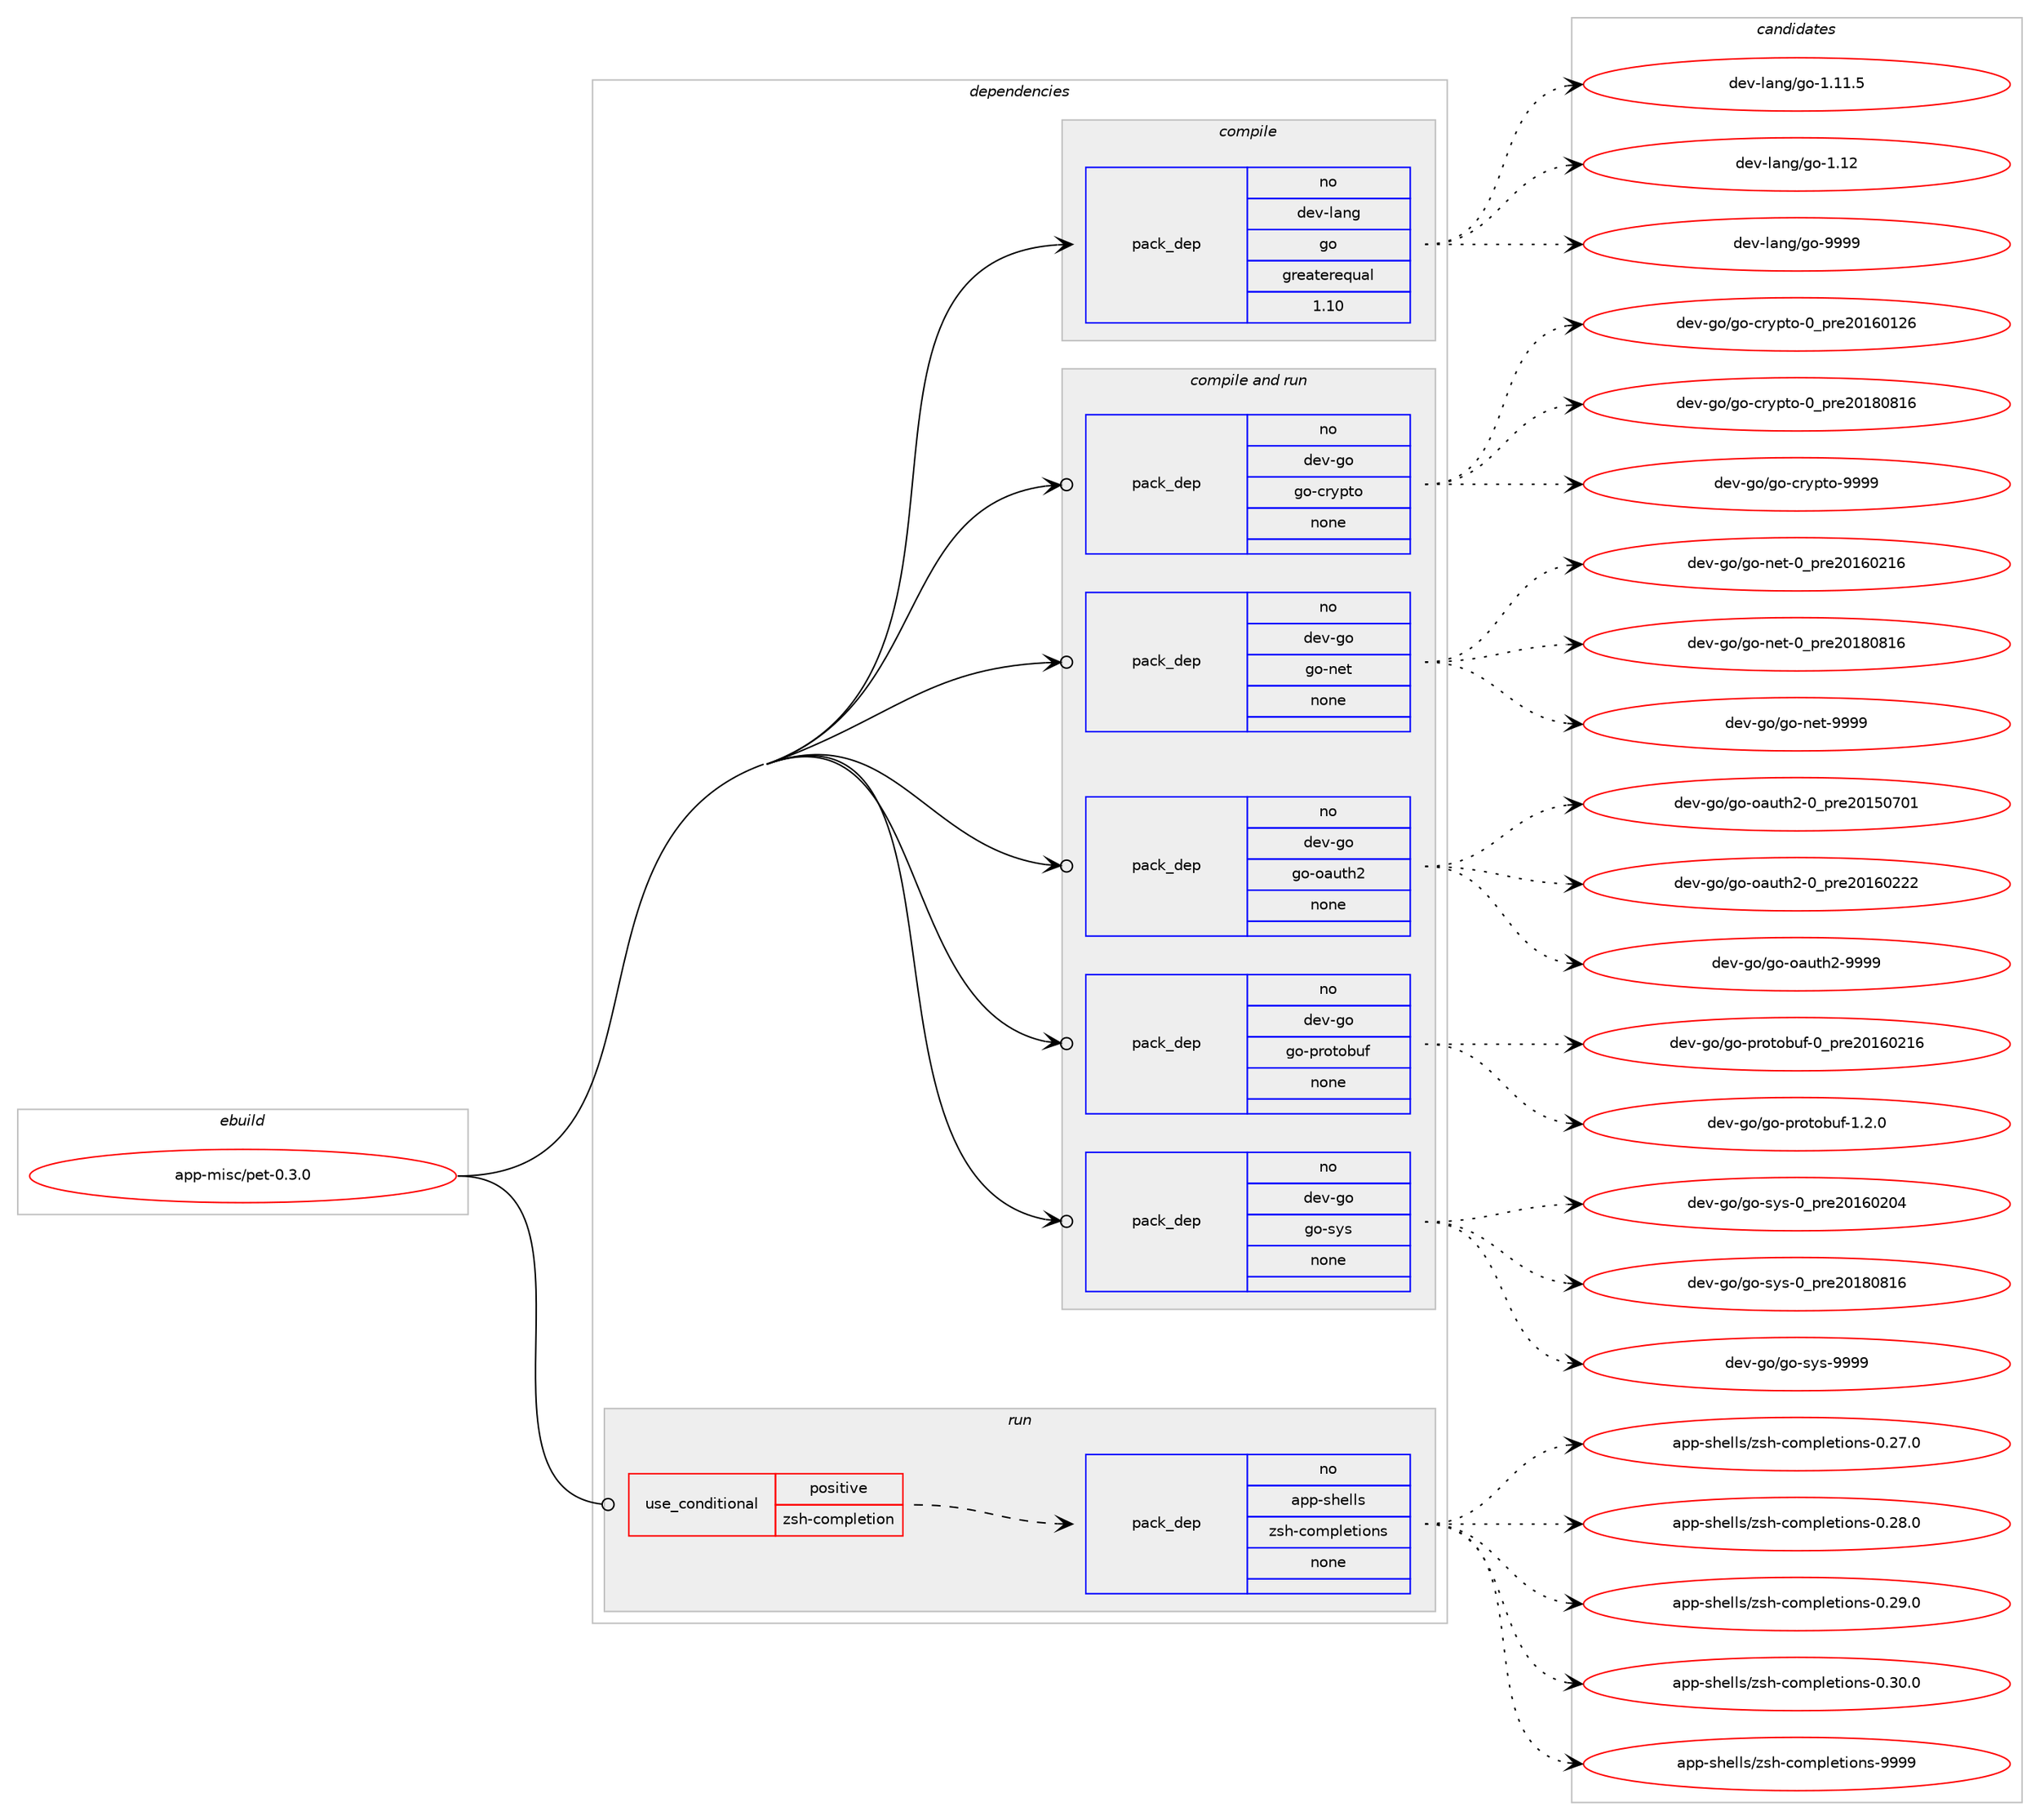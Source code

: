 digraph prolog {

# *************
# Graph options
# *************

newrank=true;
concentrate=true;
compound=true;
graph [rankdir=LR,fontname=Helvetica,fontsize=10,ranksep=1.5];#, ranksep=2.5, nodesep=0.2];
edge  [arrowhead=vee];
node  [fontname=Helvetica,fontsize=10];

# **********
# The ebuild
# **********

subgraph cluster_leftcol {
color=gray;
rank=same;
label=<<i>ebuild</i>>;
id [label="app-misc/pet-0.3.0", color=red, width=4, href="../app-misc/pet-0.3.0.svg"];
}

# ****************
# The dependencies
# ****************

subgraph cluster_midcol {
color=gray;
label=<<i>dependencies</i>>;
subgraph cluster_compile {
fillcolor="#eeeeee";
style=filled;
label=<<i>compile</i>>;
subgraph pack926493 {
dependency1300458 [label=<<TABLE BORDER="0" CELLBORDER="1" CELLSPACING="0" CELLPADDING="4" WIDTH="220"><TR><TD ROWSPAN="6" CELLPADDING="30">pack_dep</TD></TR><TR><TD WIDTH="110">no</TD></TR><TR><TD>dev-lang</TD></TR><TR><TD>go</TD></TR><TR><TD>greaterequal</TD></TR><TR><TD>1.10</TD></TR></TABLE>>, shape=none, color=blue];
}
id:e -> dependency1300458:w [weight=20,style="solid",arrowhead="vee"];
}
subgraph cluster_compileandrun {
fillcolor="#eeeeee";
style=filled;
label=<<i>compile and run</i>>;
subgraph pack926494 {
dependency1300459 [label=<<TABLE BORDER="0" CELLBORDER="1" CELLSPACING="0" CELLPADDING="4" WIDTH="220"><TR><TD ROWSPAN="6" CELLPADDING="30">pack_dep</TD></TR><TR><TD WIDTH="110">no</TD></TR><TR><TD>dev-go</TD></TR><TR><TD>go-crypto</TD></TR><TR><TD>none</TD></TR><TR><TD></TD></TR></TABLE>>, shape=none, color=blue];
}
id:e -> dependency1300459:w [weight=20,style="solid",arrowhead="odotvee"];
subgraph pack926495 {
dependency1300460 [label=<<TABLE BORDER="0" CELLBORDER="1" CELLSPACING="0" CELLPADDING="4" WIDTH="220"><TR><TD ROWSPAN="6" CELLPADDING="30">pack_dep</TD></TR><TR><TD WIDTH="110">no</TD></TR><TR><TD>dev-go</TD></TR><TR><TD>go-net</TD></TR><TR><TD>none</TD></TR><TR><TD></TD></TR></TABLE>>, shape=none, color=blue];
}
id:e -> dependency1300460:w [weight=20,style="solid",arrowhead="odotvee"];
subgraph pack926496 {
dependency1300461 [label=<<TABLE BORDER="0" CELLBORDER="1" CELLSPACING="0" CELLPADDING="4" WIDTH="220"><TR><TD ROWSPAN="6" CELLPADDING="30">pack_dep</TD></TR><TR><TD WIDTH="110">no</TD></TR><TR><TD>dev-go</TD></TR><TR><TD>go-oauth2</TD></TR><TR><TD>none</TD></TR><TR><TD></TD></TR></TABLE>>, shape=none, color=blue];
}
id:e -> dependency1300461:w [weight=20,style="solid",arrowhead="odotvee"];
subgraph pack926497 {
dependency1300462 [label=<<TABLE BORDER="0" CELLBORDER="1" CELLSPACING="0" CELLPADDING="4" WIDTH="220"><TR><TD ROWSPAN="6" CELLPADDING="30">pack_dep</TD></TR><TR><TD WIDTH="110">no</TD></TR><TR><TD>dev-go</TD></TR><TR><TD>go-protobuf</TD></TR><TR><TD>none</TD></TR><TR><TD></TD></TR></TABLE>>, shape=none, color=blue];
}
id:e -> dependency1300462:w [weight=20,style="solid",arrowhead="odotvee"];
subgraph pack926498 {
dependency1300463 [label=<<TABLE BORDER="0" CELLBORDER="1" CELLSPACING="0" CELLPADDING="4" WIDTH="220"><TR><TD ROWSPAN="6" CELLPADDING="30">pack_dep</TD></TR><TR><TD WIDTH="110">no</TD></TR><TR><TD>dev-go</TD></TR><TR><TD>go-sys</TD></TR><TR><TD>none</TD></TR><TR><TD></TD></TR></TABLE>>, shape=none, color=blue];
}
id:e -> dependency1300463:w [weight=20,style="solid",arrowhead="odotvee"];
}
subgraph cluster_run {
fillcolor="#eeeeee";
style=filled;
label=<<i>run</i>>;
subgraph cond353726 {
dependency1300464 [label=<<TABLE BORDER="0" CELLBORDER="1" CELLSPACING="0" CELLPADDING="4"><TR><TD ROWSPAN="3" CELLPADDING="10">use_conditional</TD></TR><TR><TD>positive</TD></TR><TR><TD>zsh-completion</TD></TR></TABLE>>, shape=none, color=red];
subgraph pack926499 {
dependency1300465 [label=<<TABLE BORDER="0" CELLBORDER="1" CELLSPACING="0" CELLPADDING="4" WIDTH="220"><TR><TD ROWSPAN="6" CELLPADDING="30">pack_dep</TD></TR><TR><TD WIDTH="110">no</TD></TR><TR><TD>app-shells</TD></TR><TR><TD>zsh-completions</TD></TR><TR><TD>none</TD></TR><TR><TD></TD></TR></TABLE>>, shape=none, color=blue];
}
dependency1300464:e -> dependency1300465:w [weight=20,style="dashed",arrowhead="vee"];
}
id:e -> dependency1300464:w [weight=20,style="solid",arrowhead="odot"];
}
}

# **************
# The candidates
# **************

subgraph cluster_choices {
rank=same;
color=gray;
label=<<i>candidates</i>>;

subgraph choice926493 {
color=black;
nodesep=1;
choice10010111845108971101034710311145494649494653 [label="dev-lang/go-1.11.5", color=red, width=4,href="../dev-lang/go-1.11.5.svg"];
choice1001011184510897110103471031114549464950 [label="dev-lang/go-1.12", color=red, width=4,href="../dev-lang/go-1.12.svg"];
choice1001011184510897110103471031114557575757 [label="dev-lang/go-9999", color=red, width=4,href="../dev-lang/go-9999.svg"];
dependency1300458:e -> choice10010111845108971101034710311145494649494653:w [style=dotted,weight="100"];
dependency1300458:e -> choice1001011184510897110103471031114549464950:w [style=dotted,weight="100"];
dependency1300458:e -> choice1001011184510897110103471031114557575757:w [style=dotted,weight="100"];
}
subgraph choice926494 {
color=black;
nodesep=1;
choice100101118451031114710311145991141211121161114548951121141015048495448495054 [label="dev-go/go-crypto-0_pre20160126", color=red, width=4,href="../dev-go/go-crypto-0_pre20160126.svg"];
choice100101118451031114710311145991141211121161114548951121141015048495648564954 [label="dev-go/go-crypto-0_pre20180816", color=red, width=4,href="../dev-go/go-crypto-0_pre20180816.svg"];
choice100101118451031114710311145991141211121161114557575757 [label="dev-go/go-crypto-9999", color=red, width=4,href="../dev-go/go-crypto-9999.svg"];
dependency1300459:e -> choice100101118451031114710311145991141211121161114548951121141015048495448495054:w [style=dotted,weight="100"];
dependency1300459:e -> choice100101118451031114710311145991141211121161114548951121141015048495648564954:w [style=dotted,weight="100"];
dependency1300459:e -> choice100101118451031114710311145991141211121161114557575757:w [style=dotted,weight="100"];
}
subgraph choice926495 {
color=black;
nodesep=1;
choice1001011184510311147103111451101011164548951121141015048495448504954 [label="dev-go/go-net-0_pre20160216", color=red, width=4,href="../dev-go/go-net-0_pre20160216.svg"];
choice1001011184510311147103111451101011164548951121141015048495648564954 [label="dev-go/go-net-0_pre20180816", color=red, width=4,href="../dev-go/go-net-0_pre20180816.svg"];
choice1001011184510311147103111451101011164557575757 [label="dev-go/go-net-9999", color=red, width=4,href="../dev-go/go-net-9999.svg"];
dependency1300460:e -> choice1001011184510311147103111451101011164548951121141015048495448504954:w [style=dotted,weight="100"];
dependency1300460:e -> choice1001011184510311147103111451101011164548951121141015048495648564954:w [style=dotted,weight="100"];
dependency1300460:e -> choice1001011184510311147103111451101011164557575757:w [style=dotted,weight="100"];
}
subgraph choice926496 {
color=black;
nodesep=1;
choice10010111845103111471031114511197117116104504548951121141015048495348554849 [label="dev-go/go-oauth2-0_pre20150701", color=red, width=4,href="../dev-go/go-oauth2-0_pre20150701.svg"];
choice10010111845103111471031114511197117116104504548951121141015048495448505050 [label="dev-go/go-oauth2-0_pre20160222", color=red, width=4,href="../dev-go/go-oauth2-0_pre20160222.svg"];
choice10010111845103111471031114511197117116104504557575757 [label="dev-go/go-oauth2-9999", color=red, width=4,href="../dev-go/go-oauth2-9999.svg"];
dependency1300461:e -> choice10010111845103111471031114511197117116104504548951121141015048495348554849:w [style=dotted,weight="100"];
dependency1300461:e -> choice10010111845103111471031114511197117116104504548951121141015048495448505050:w [style=dotted,weight="100"];
dependency1300461:e -> choice10010111845103111471031114511197117116104504557575757:w [style=dotted,weight="100"];
}
subgraph choice926497 {
color=black;
nodesep=1;
choice100101118451031114710311145112114111116111981171024548951121141015048495448504954 [label="dev-go/go-protobuf-0_pre20160216", color=red, width=4,href="../dev-go/go-protobuf-0_pre20160216.svg"];
choice10010111845103111471031114511211411111611198117102454946504648 [label="dev-go/go-protobuf-1.2.0", color=red, width=4,href="../dev-go/go-protobuf-1.2.0.svg"];
dependency1300462:e -> choice100101118451031114710311145112114111116111981171024548951121141015048495448504954:w [style=dotted,weight="100"];
dependency1300462:e -> choice10010111845103111471031114511211411111611198117102454946504648:w [style=dotted,weight="100"];
}
subgraph choice926498 {
color=black;
nodesep=1;
choice1001011184510311147103111451151211154548951121141015048495448504852 [label="dev-go/go-sys-0_pre20160204", color=red, width=4,href="../dev-go/go-sys-0_pre20160204.svg"];
choice1001011184510311147103111451151211154548951121141015048495648564954 [label="dev-go/go-sys-0_pre20180816", color=red, width=4,href="../dev-go/go-sys-0_pre20180816.svg"];
choice1001011184510311147103111451151211154557575757 [label="dev-go/go-sys-9999", color=red, width=4,href="../dev-go/go-sys-9999.svg"];
dependency1300463:e -> choice1001011184510311147103111451151211154548951121141015048495448504852:w [style=dotted,weight="100"];
dependency1300463:e -> choice1001011184510311147103111451151211154548951121141015048495648564954:w [style=dotted,weight="100"];
dependency1300463:e -> choice1001011184510311147103111451151211154557575757:w [style=dotted,weight="100"];
}
subgraph choice926499 {
color=black;
nodesep=1;
choice971121124511510410110810811547122115104459911110911210810111610511111011545484650554648 [label="app-shells/zsh-completions-0.27.0", color=red, width=4,href="../app-shells/zsh-completions-0.27.0.svg"];
choice971121124511510410110810811547122115104459911110911210810111610511111011545484650564648 [label="app-shells/zsh-completions-0.28.0", color=red, width=4,href="../app-shells/zsh-completions-0.28.0.svg"];
choice971121124511510410110810811547122115104459911110911210810111610511111011545484650574648 [label="app-shells/zsh-completions-0.29.0", color=red, width=4,href="../app-shells/zsh-completions-0.29.0.svg"];
choice971121124511510410110810811547122115104459911110911210810111610511111011545484651484648 [label="app-shells/zsh-completions-0.30.0", color=red, width=4,href="../app-shells/zsh-completions-0.30.0.svg"];
choice97112112451151041011081081154712211510445991111091121081011161051111101154557575757 [label="app-shells/zsh-completions-9999", color=red, width=4,href="../app-shells/zsh-completions-9999.svg"];
dependency1300465:e -> choice971121124511510410110810811547122115104459911110911210810111610511111011545484650554648:w [style=dotted,weight="100"];
dependency1300465:e -> choice971121124511510410110810811547122115104459911110911210810111610511111011545484650564648:w [style=dotted,weight="100"];
dependency1300465:e -> choice971121124511510410110810811547122115104459911110911210810111610511111011545484650574648:w [style=dotted,weight="100"];
dependency1300465:e -> choice971121124511510410110810811547122115104459911110911210810111610511111011545484651484648:w [style=dotted,weight="100"];
dependency1300465:e -> choice97112112451151041011081081154712211510445991111091121081011161051111101154557575757:w [style=dotted,weight="100"];
}
}

}
